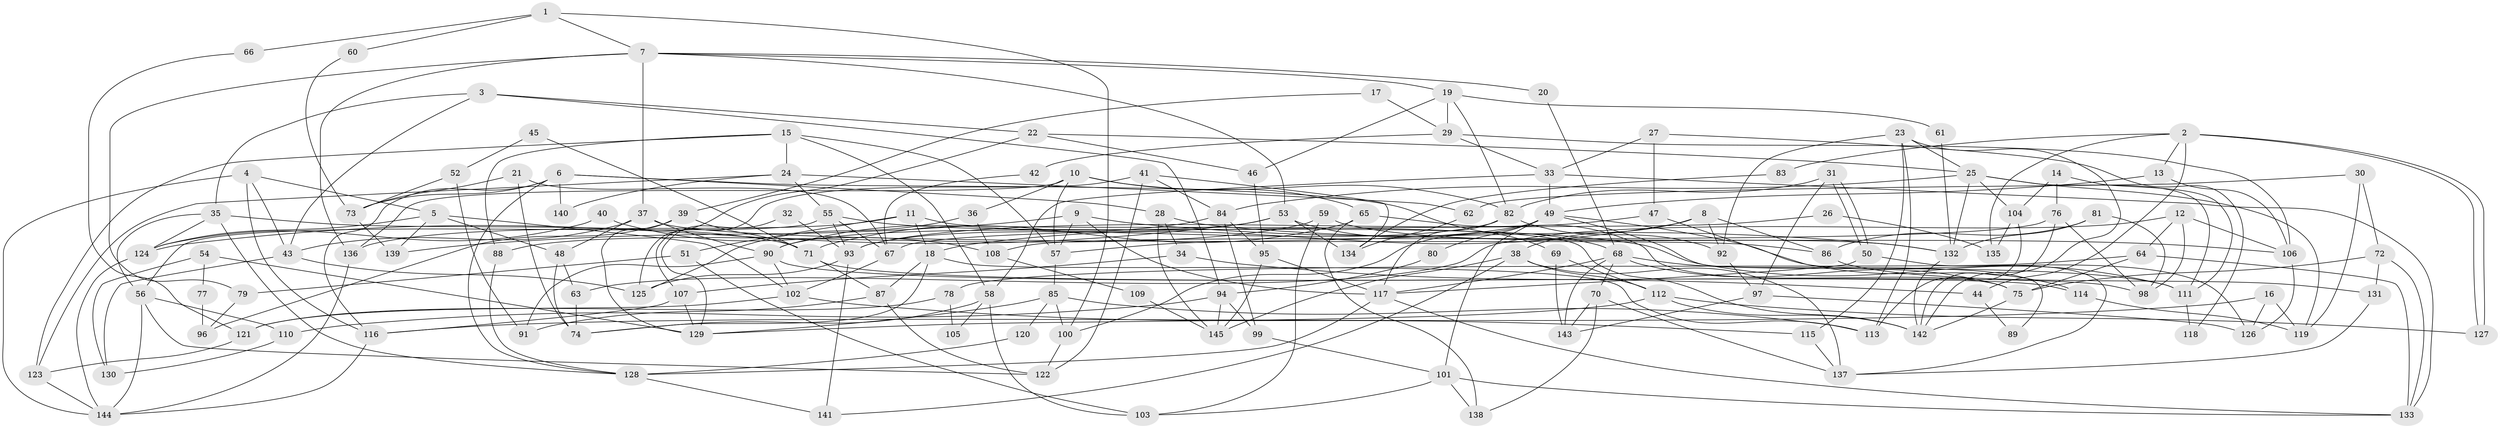 // coarse degree distribution, {4: 0.1839080459770115, 5: 0.28735632183908044, 3: 0.22988505747126436, 7: 0.06896551724137931, 10: 0.022988505747126436, 2: 0.11494252873563218, 12: 0.022988505747126436, 6: 0.034482758620689655, 9: 0.011494252873563218, 17: 0.011494252873563218, 11: 0.011494252873563218}
// Generated by graph-tools (version 1.1) at 2025/52/03/04/25 21:52:47]
// undirected, 145 vertices, 290 edges
graph export_dot {
graph [start="1"]
  node [color=gray90,style=filled];
  1;
  2;
  3;
  4;
  5;
  6;
  7;
  8;
  9;
  10;
  11;
  12;
  13;
  14;
  15;
  16;
  17;
  18;
  19;
  20;
  21;
  22;
  23;
  24;
  25;
  26;
  27;
  28;
  29;
  30;
  31;
  32;
  33;
  34;
  35;
  36;
  37;
  38;
  39;
  40;
  41;
  42;
  43;
  44;
  45;
  46;
  47;
  48;
  49;
  50;
  51;
  52;
  53;
  54;
  55;
  56;
  57;
  58;
  59;
  60;
  61;
  62;
  63;
  64;
  65;
  66;
  67;
  68;
  69;
  70;
  71;
  72;
  73;
  74;
  75;
  76;
  77;
  78;
  79;
  80;
  81;
  82;
  83;
  84;
  85;
  86;
  87;
  88;
  89;
  90;
  91;
  92;
  93;
  94;
  95;
  96;
  97;
  98;
  99;
  100;
  101;
  102;
  103;
  104;
  105;
  106;
  107;
  108;
  109;
  110;
  111;
  112;
  113;
  114;
  115;
  116;
  117;
  118;
  119;
  120;
  121;
  122;
  123;
  124;
  125;
  126;
  127;
  128;
  129;
  130;
  131;
  132;
  133;
  134;
  135;
  136;
  137;
  138;
  139;
  140;
  141;
  142;
  143;
  144;
  145;
  1 -- 100;
  1 -- 7;
  1 -- 60;
  1 -- 66;
  2 -- 13;
  2 -- 127;
  2 -- 127;
  2 -- 44;
  2 -- 83;
  2 -- 135;
  3 -- 35;
  3 -- 22;
  3 -- 43;
  3 -- 94;
  4 -- 43;
  4 -- 144;
  4 -- 5;
  4 -- 116;
  5 -- 48;
  5 -- 102;
  5 -- 124;
  5 -- 139;
  6 -- 28;
  6 -- 116;
  6 -- 69;
  6 -- 73;
  6 -- 128;
  6 -- 140;
  7 -- 53;
  7 -- 19;
  7 -- 20;
  7 -- 37;
  7 -- 79;
  7 -- 136;
  8 -- 18;
  8 -- 86;
  8 -- 38;
  8 -- 92;
  9 -- 57;
  9 -- 117;
  9 -- 132;
  9 -- 139;
  10 -- 82;
  10 -- 136;
  10 -- 36;
  10 -- 57;
  10 -- 65;
  11 -- 142;
  11 -- 136;
  11 -- 18;
  11 -- 51;
  12 -- 64;
  12 -- 98;
  12 -- 63;
  12 -- 106;
  13 -- 106;
  13 -- 49;
  14 -- 111;
  14 -- 104;
  14 -- 76;
  15 -- 57;
  15 -- 123;
  15 -- 24;
  15 -- 58;
  15 -- 88;
  16 -- 119;
  16 -- 126;
  16 -- 116;
  17 -- 29;
  17 -- 39;
  18 -- 74;
  18 -- 87;
  18 -- 113;
  19 -- 46;
  19 -- 82;
  19 -- 29;
  19 -- 61;
  20 -- 68;
  21 -- 73;
  21 -- 67;
  21 -- 74;
  22 -- 125;
  22 -- 25;
  22 -- 46;
  23 -- 142;
  23 -- 92;
  23 -- 25;
  23 -- 113;
  23 -- 115;
  24 -- 55;
  24 -- 62;
  24 -- 123;
  24 -- 140;
  25 -- 132;
  25 -- 84;
  25 -- 104;
  25 -- 111;
  25 -- 119;
  26 -- 135;
  26 -- 67;
  27 -- 33;
  27 -- 47;
  27 -- 118;
  28 -- 145;
  28 -- 106;
  28 -- 34;
  29 -- 33;
  29 -- 42;
  29 -- 106;
  30 -- 62;
  30 -- 72;
  30 -- 119;
  31 -- 50;
  31 -- 50;
  31 -- 97;
  31 -- 82;
  32 -- 93;
  32 -- 129;
  33 -- 133;
  33 -- 49;
  33 -- 58;
  34 -- 107;
  34 -- 44;
  35 -- 128;
  35 -- 124;
  35 -- 56;
  35 -- 71;
  36 -- 125;
  36 -- 108;
  37 -- 48;
  37 -- 43;
  37 -- 86;
  37 -- 90;
  38 -- 141;
  38 -- 112;
  38 -- 137;
  38 -- 145;
  39 -- 71;
  39 -- 129;
  39 -- 96;
  40 -- 124;
  40 -- 108;
  41 -- 107;
  41 -- 122;
  41 -- 84;
  41 -- 134;
  42 -- 67;
  43 -- 125;
  43 -- 130;
  44 -- 89;
  45 -- 52;
  45 -- 71;
  46 -- 95;
  47 -- 93;
  47 -- 114;
  48 -- 63;
  48 -- 74;
  49 -- 126;
  49 -- 57;
  49 -- 80;
  49 -- 89;
  49 -- 100;
  49 -- 101;
  50 -- 137;
  50 -- 117;
  51 -- 103;
  51 -- 79;
  52 -- 91;
  52 -- 73;
  53 -- 90;
  53 -- 68;
  53 -- 124;
  53 -- 134;
  54 -- 129;
  54 -- 130;
  54 -- 77;
  55 -- 111;
  55 -- 56;
  55 -- 67;
  55 -- 93;
  56 -- 144;
  56 -- 110;
  56 -- 122;
  57 -- 85;
  58 -- 74;
  58 -- 103;
  58 -- 105;
  59 -- 132;
  59 -- 103;
  59 -- 88;
  60 -- 73;
  61 -- 132;
  62 -- 134;
  63 -- 74;
  64 -- 133;
  64 -- 75;
  64 -- 78;
  65 -- 138;
  65 -- 71;
  65 -- 75;
  66 -- 121;
  67 -- 102;
  68 -- 117;
  68 -- 143;
  68 -- 70;
  68 -- 75;
  68 -- 111;
  69 -- 112;
  69 -- 143;
  70 -- 137;
  70 -- 138;
  70 -- 143;
  71 -- 87;
  71 -- 98;
  72 -- 75;
  72 -- 133;
  72 -- 131;
  73 -- 139;
  75 -- 142;
  76 -- 142;
  76 -- 98;
  76 -- 108;
  77 -- 96;
  78 -- 121;
  78 -- 105;
  79 -- 96;
  80 -- 94;
  81 -- 98;
  81 -- 86;
  81 -- 132;
  82 -- 117;
  82 -- 92;
  82 -- 93;
  83 -- 134;
  84 -- 90;
  84 -- 95;
  84 -- 99;
  85 -- 100;
  85 -- 113;
  85 -- 120;
  85 -- 129;
  86 -- 131;
  87 -- 91;
  87 -- 122;
  88 -- 128;
  90 -- 91;
  90 -- 102;
  90 -- 114;
  92 -- 97;
  93 -- 125;
  93 -- 141;
  94 -- 145;
  94 -- 99;
  94 -- 110;
  95 -- 117;
  95 -- 145;
  97 -- 143;
  97 -- 126;
  99 -- 101;
  100 -- 122;
  101 -- 103;
  101 -- 133;
  101 -- 138;
  102 -- 115;
  102 -- 121;
  104 -- 113;
  104 -- 135;
  106 -- 126;
  107 -- 129;
  107 -- 116;
  108 -- 109;
  109 -- 145;
  110 -- 130;
  111 -- 118;
  112 -- 142;
  112 -- 127;
  112 -- 129;
  114 -- 119;
  115 -- 137;
  116 -- 144;
  117 -- 128;
  117 -- 133;
  120 -- 128;
  121 -- 123;
  123 -- 144;
  124 -- 144;
  128 -- 141;
  131 -- 137;
  132 -- 142;
  136 -- 144;
}

